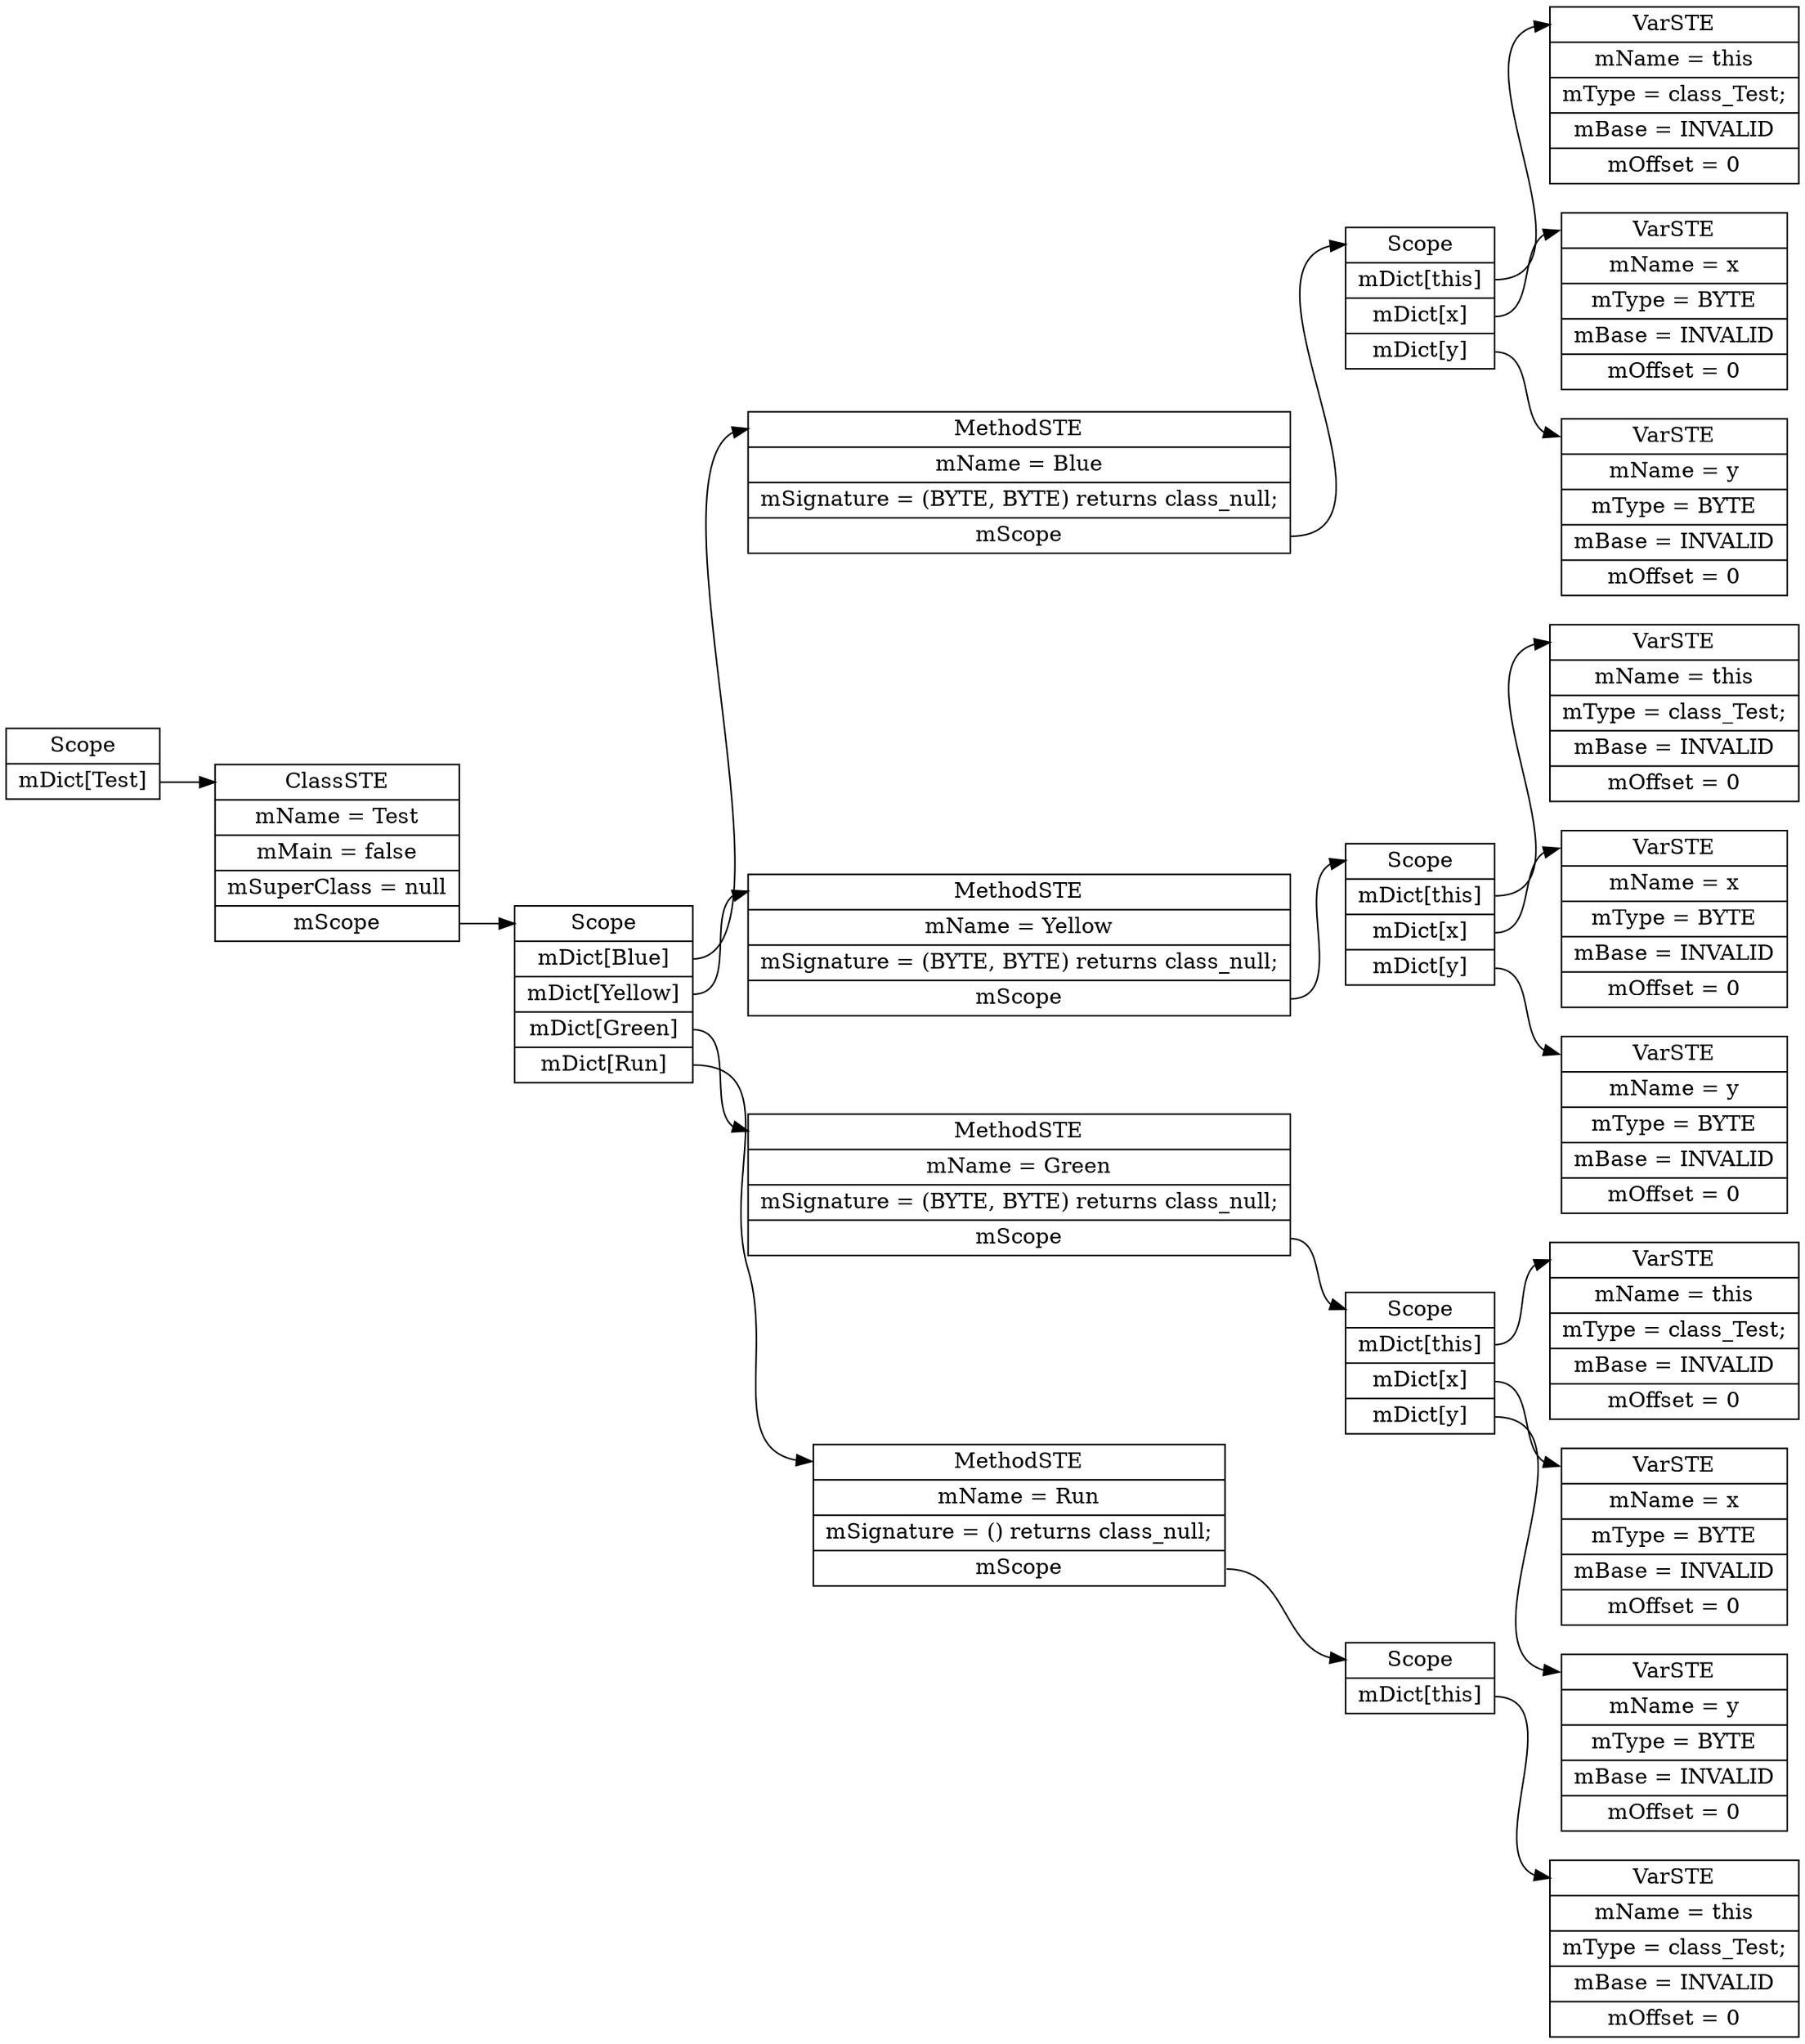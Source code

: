 digraph SymTable {
	graph [rankdir="LR"];
	node [shape=record];
	0 [label=" <f0> Scope | <f1> mDict\[Test\] "];
	0:<f1> -> 1:<f0>;
	1 [label=" <f0> ClassSTE | <f1> mName = Test| <f2> mMain = false| <f3> mSuperClass = null| <f4> mScope "];
	1:<f4> -> 2:<f0>;
	2 [label=" <f0> Scope | <f1> mDict\[Blue\] | <f2> mDict\[Yellow\] | <f3> mDict\[Green\] | <f4> mDict\[Run\] "];
	2:<f1> -> 3:<f0>;
	3 [label=" <f0> MethodSTE | <f1> mName = Blue| <f2> mSignature = (BYTE, BYTE) returns class_null;| <f3> mScope "];
	3:<f3> -> 4:<f0>;
	4 [label=" <f0> Scope | <f1> mDict\[this\] | <f2> mDict\[x\] | <f3> mDict\[y\] "];
	4:<f1> -> 5:<f0>;
	5 [label=" <f0> VarSTE | <f1> mName = this| <f2> mType = class_Test;| <f3> mBase = INVALID| <f4> mOffset = 0"];
	4:<f2> -> 6:<f0>;
	6 [label=" <f0> VarSTE | <f1> mName = x| <f2> mType = BYTE| <f3> mBase = INVALID| <f4> mOffset = 0"];
	4:<f3> -> 7:<f0>;
	7 [label=" <f0> VarSTE | <f1> mName = y| <f2> mType = BYTE| <f3> mBase = INVALID| <f4> mOffset = 0"];
	2:<f2> -> 8:<f0>;
	8 [label=" <f0> MethodSTE | <f1> mName = Yellow| <f2> mSignature = (BYTE, BYTE) returns class_null;| <f3> mScope "];
	8:<f3> -> 9:<f0>;
	9 [label=" <f0> Scope | <f1> mDict\[this\] | <f2> mDict\[x\] | <f3> mDict\[y\] "];
	9:<f1> -> 10:<f0>;
	10 [label=" <f0> VarSTE | <f1> mName = this| <f2> mType = class_Test;| <f3> mBase = INVALID| <f4> mOffset = 0"];
	9:<f2> -> 11:<f0>;
	11 [label=" <f0> VarSTE | <f1> mName = x| <f2> mType = BYTE| <f3> mBase = INVALID| <f4> mOffset = 0"];
	9:<f3> -> 12:<f0>;
	12 [label=" <f0> VarSTE | <f1> mName = y| <f2> mType = BYTE| <f3> mBase = INVALID| <f4> mOffset = 0"];
	2:<f3> -> 13:<f0>;
	13 [label=" <f0> MethodSTE | <f1> mName = Green| <f2> mSignature = (BYTE, BYTE) returns class_null;| <f3> mScope "];
	13:<f3> -> 14:<f0>;
	14 [label=" <f0> Scope | <f1> mDict\[this\] | <f2> mDict\[x\] | <f3> mDict\[y\] "];
	14:<f1> -> 15:<f0>;
	15 [label=" <f0> VarSTE | <f1> mName = this| <f2> mType = class_Test;| <f3> mBase = INVALID| <f4> mOffset = 0"];
	14:<f2> -> 16:<f0>;
	16 [label=" <f0> VarSTE | <f1> mName = x| <f2> mType = BYTE| <f3> mBase = INVALID| <f4> mOffset = 0"];
	14:<f3> -> 17:<f0>;
	17 [label=" <f0> VarSTE | <f1> mName = y| <f2> mType = BYTE| <f3> mBase = INVALID| <f4> mOffset = 0"];
	2:<f4> -> 18:<f0>;
	18 [label=" <f0> MethodSTE | <f1> mName = Run| <f2> mSignature = () returns class_null;| <f3> mScope "];
	18:<f3> -> 19:<f0>;
	19 [label=" <f0> Scope | <f1> mDict\[this\] "];
	19:<f1> -> 20:<f0>;
	20 [label=" <f0> VarSTE | <f1> mName = this| <f2> mType = class_Test;| <f3> mBase = INVALID| <f4> mOffset = 0"];
}
